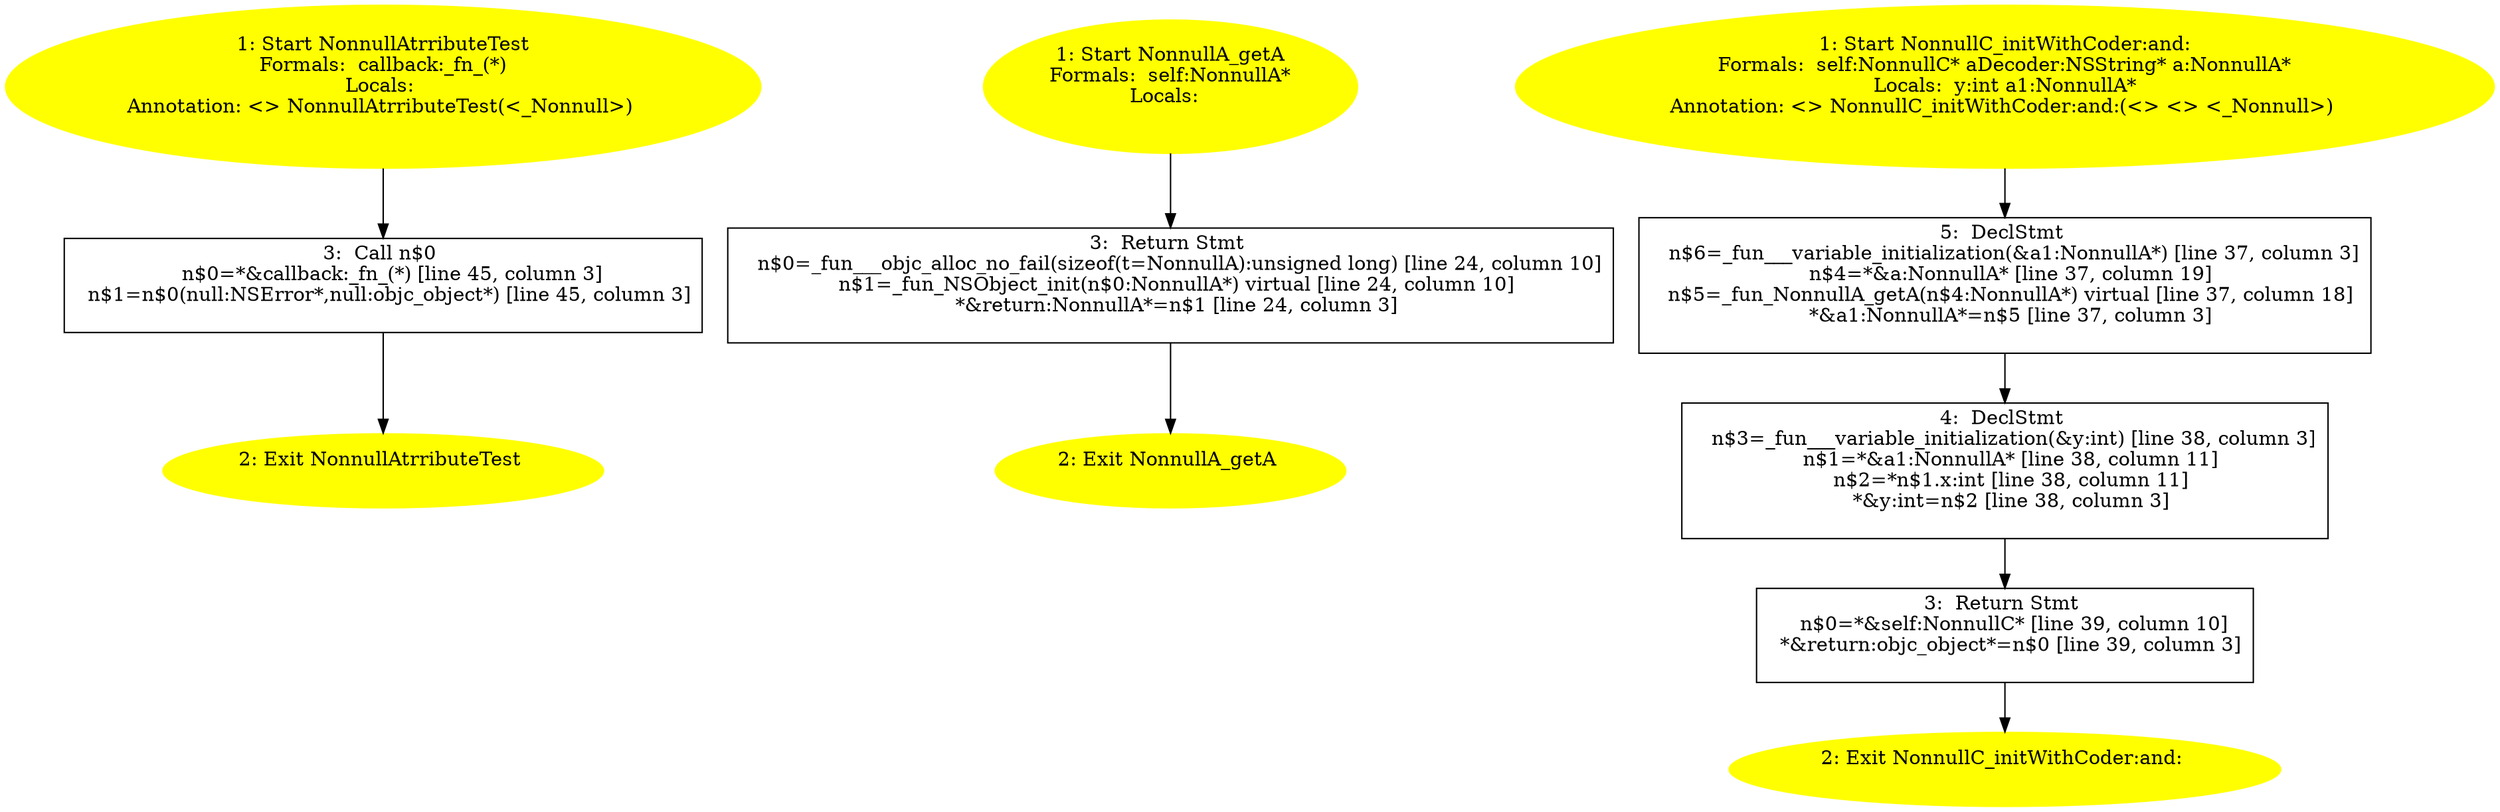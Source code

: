 /* @generated */
digraph cfg {
"NonnullAtrributeTest.69a49728cf7d46ab0add381e5c93704c_1" [label="1: Start NonnullAtrributeTest\nFormals:  callback:_fn_(*)\nLocals: \nAnnotation: <> NonnullAtrributeTest(<_Nonnull>) \n  " color=yellow style=filled]
	

	 "NonnullAtrributeTest.69a49728cf7d46ab0add381e5c93704c_1" -> "NonnullAtrributeTest.69a49728cf7d46ab0add381e5c93704c_3" ;
"NonnullAtrributeTest.69a49728cf7d46ab0add381e5c93704c_2" [label="2: Exit NonnullAtrributeTest \n  " color=yellow style=filled]
	

"NonnullAtrributeTest.69a49728cf7d46ab0add381e5c93704c_3" [label="3:  Call n$0 \n   n$0=*&callback:_fn_(*) [line 45, column 3]\n  n$1=n$0(null:NSError*,null:objc_object*) [line 45, column 3]\n " shape="box"]
	

	 "NonnullAtrributeTest.69a49728cf7d46ab0add381e5c93704c_3" -> "NonnullAtrributeTest.69a49728cf7d46ab0add381e5c93704c_2" ;
"getA#NonnullA#instance.d4b29ece551a370c3f0c0c12526b3def_1" [label="1: Start NonnullA_getA\nFormals:  self:NonnullA*\nLocals:  \n  " color=yellow style=filled]
	

	 "getA#NonnullA#instance.d4b29ece551a370c3f0c0c12526b3def_1" -> "getA#NonnullA#instance.d4b29ece551a370c3f0c0c12526b3def_3" ;
"getA#NonnullA#instance.d4b29ece551a370c3f0c0c12526b3def_2" [label="2: Exit NonnullA_getA \n  " color=yellow style=filled]
	

"getA#NonnullA#instance.d4b29ece551a370c3f0c0c12526b3def_3" [label="3:  Return Stmt \n   n$0=_fun___objc_alloc_no_fail(sizeof(t=NonnullA):unsigned long) [line 24, column 10]\n  n$1=_fun_NSObject_init(n$0:NonnullA*) virtual [line 24, column 10]\n  *&return:NonnullA*=n$1 [line 24, column 3]\n " shape="box"]
	

	 "getA#NonnullA#instance.d4b29ece551a370c3f0c0c12526b3def_3" -> "getA#NonnullA#instance.d4b29ece551a370c3f0c0c12526b3def_2" ;
"initWithCoder:and:#NonnullC(class NSString,class NonnullA)#instance.e23828ce4467c2001440771e2c4692f8_1" [label="1: Start NonnullC_initWithCoder:and:\nFormals:  self:NonnullC* aDecoder:NSString* a:NonnullA*\nLocals:  y:int a1:NonnullA*\nAnnotation: <> NonnullC_initWithCoder:and:(<> <> <_Nonnull>) \n  " color=yellow style=filled]
	

	 "initWithCoder:and:#NonnullC(class NSString,class NonnullA)#instance.e23828ce4467c2001440771e2c4692f8_1" -> "initWithCoder:and:#NonnullC(class NSString,class NonnullA)#instance.e23828ce4467c2001440771e2c4692f8_5" ;
"initWithCoder:and:#NonnullC(class NSString,class NonnullA)#instance.e23828ce4467c2001440771e2c4692f8_2" [label="2: Exit NonnullC_initWithCoder:and: \n  " color=yellow style=filled]
	

"initWithCoder:and:#NonnullC(class NSString,class NonnullA)#instance.e23828ce4467c2001440771e2c4692f8_3" [label="3:  Return Stmt \n   n$0=*&self:NonnullC* [line 39, column 10]\n  *&return:objc_object*=n$0 [line 39, column 3]\n " shape="box"]
	

	 "initWithCoder:and:#NonnullC(class NSString,class NonnullA)#instance.e23828ce4467c2001440771e2c4692f8_3" -> "initWithCoder:and:#NonnullC(class NSString,class NonnullA)#instance.e23828ce4467c2001440771e2c4692f8_2" ;
"initWithCoder:and:#NonnullC(class NSString,class NonnullA)#instance.e23828ce4467c2001440771e2c4692f8_4" [label="4:  DeclStmt \n   n$3=_fun___variable_initialization(&y:int) [line 38, column 3]\n  n$1=*&a1:NonnullA* [line 38, column 11]\n  n$2=*n$1.x:int [line 38, column 11]\n  *&y:int=n$2 [line 38, column 3]\n " shape="box"]
	

	 "initWithCoder:and:#NonnullC(class NSString,class NonnullA)#instance.e23828ce4467c2001440771e2c4692f8_4" -> "initWithCoder:and:#NonnullC(class NSString,class NonnullA)#instance.e23828ce4467c2001440771e2c4692f8_3" ;
"initWithCoder:and:#NonnullC(class NSString,class NonnullA)#instance.e23828ce4467c2001440771e2c4692f8_5" [label="5:  DeclStmt \n   n$6=_fun___variable_initialization(&a1:NonnullA*) [line 37, column 3]\n  n$4=*&a:NonnullA* [line 37, column 19]\n  n$5=_fun_NonnullA_getA(n$4:NonnullA*) virtual [line 37, column 18]\n  *&a1:NonnullA*=n$5 [line 37, column 3]\n " shape="box"]
	

	 "initWithCoder:and:#NonnullC(class NSString,class NonnullA)#instance.e23828ce4467c2001440771e2c4692f8_5" -> "initWithCoder:and:#NonnullC(class NSString,class NonnullA)#instance.e23828ce4467c2001440771e2c4692f8_4" ;
}
